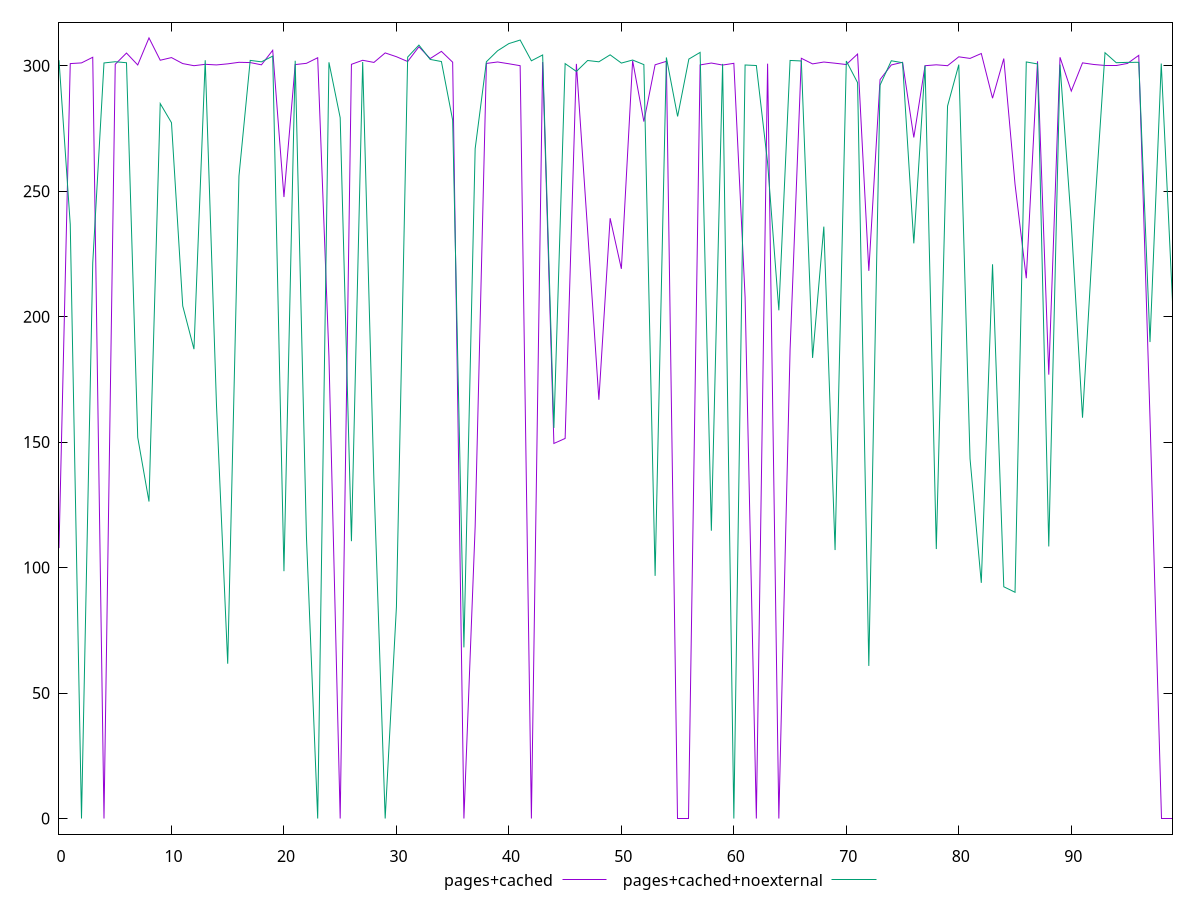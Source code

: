 reset

$pagesCached <<EOF
0 107.74999999627471
1 300.838
2 301.116
3 303.36
4 0
5 300.576
6 305.042
7 300.29
8 311.074
9 302.176
10 303.232
11 300.846
12 300
13 300.546
14 300.31
15 300.738
16 301.352
17 301.246
18 300.35
19 306.14
20 247.66899999976158
21 300.446
22 300.944
23 303.176
24 184.17500000074506
25 0
26 300.546
27 302.164
28 301.306
29 305.094
30 303.58
31 301.666
32 307.56
33 302.834
34 305.714
35 301.392
36 0
37 116.32500000298023
38 300.906
39 301.482
40 300.768
41 300
42 0
43 301.458
44 149.46000000089407
45 151.47199999541044
46 300.716
47 234.25200000032783
48 166.8779999986291
49 239.21500000357628
50 219.0570000000298
51 301.988
52 277.73800000175834
53 300.37
54 301.738
55 0
56 0
57 300.31
58 301.062
59 300.258
60 300.944
61 207.74000000208616
62 0
63 300.812
64 0
65 186.85299999639392
66 302.958
67 300.722
68 301.462
69 300.99
70 300.464
71 304.64
72 218.24799999967217
73 294.45299999788404
74 300.296
75 301.358
76 271.40300000086427
77 300
78 300.354
79 300
80 303.54
81 302.902
82 304.856
83 287.0489999987185
84 302.844
85 252.74099999666214
86 215.31399999931455
87 301.732
88 176.87999999895692
89 303.35
90 289.8909999988973
91 301.132
92 300.482
93 300
94 300
95 300.908
96 304.124
97 159.57499999925494
98 0
99 0
EOF

$pagesCachedNoexternal <<EOF
0 302.198
1 236.74799999967217
2 0
3 221.3370000012219
4 301.096
5 301.582
6 301.18
7 151.87600000202656
8 126.31499999761581
9 284.90300000086427
10 277.2910000011325
11 204.29000000283122
12 187.03900000080466
13 302.182
14 164.9590000025928
15 61.69099999964237
16 256.0049999989569
17 302.112
18 301.546
19 303.81
20 98.57000000029802
21 301.962
22 112.23499999940395
23 0
24 301.348
25 279.2639999985695
26 110.50999999791384
27 301.4730000011623
28 134.3179999962449
29 0
30 84.33099999651313
31 303.438
32 308.216
33 302.508
34 301.658
35 278.28400000184774
36 68.20899999886751
37 266.93600000068545
38 301.58
39 305.972
40 308.82
41 310.228
42 301.952
43 304.276
44 155.6439999975264
45 300.836
46 297.7149999961257
47 302.068
48 301.55
49 304.332
50 301.044
51 302.26
52 300.432
53 96.7039999999106
54 303.28
55 279.7690000012517
56 302.642
57 305.298
58 114.68400000035763
59 300.728
60 0
61 300.282
62 300.07
63 261.3339999988675
64 202.52600000053644
65 302.088
66 301.886
67 183.55200000107288
68 235.8669999986887
69 106.99500000104308
70 301.864
71 293.2600000016391
72 60.80499999970198
73 292.2670000009239
74 301.962
75 301.184
76 229.18800000473857
77 300.042
78 107.38200000301003
79 283.9160000011325
80 300.424
81 143.36500000208616
82 93.91200000047684
83 220.87000000104308
84 92.35199999809265
85 90.15399999916553
86 301.496
87 300.698
88 108.40700000151992
89 300.42
90 237.37099999934435
91 159.71300000324845
92 237.28900000080466
93 305.172
94 301.196
95 301.332
96 301.34699999913573
97 189.88200000301003
98 300.856
99 206.03700000047684
EOF

set key outside below
set xrange [0:99]
set yrange [-6.221480000000001:317.29548]
set trange [-6.221480000000001:317.29548]
set terminal svg size 640, 520 enhanced background rgb 'white'
set output "reprap/uses-rel-preconnect/comparison/line/1_vs_2.svg"

plot $pagesCached title "pages+cached" with line, \
     $pagesCachedNoexternal title "pages+cached+noexternal" with line

reset
